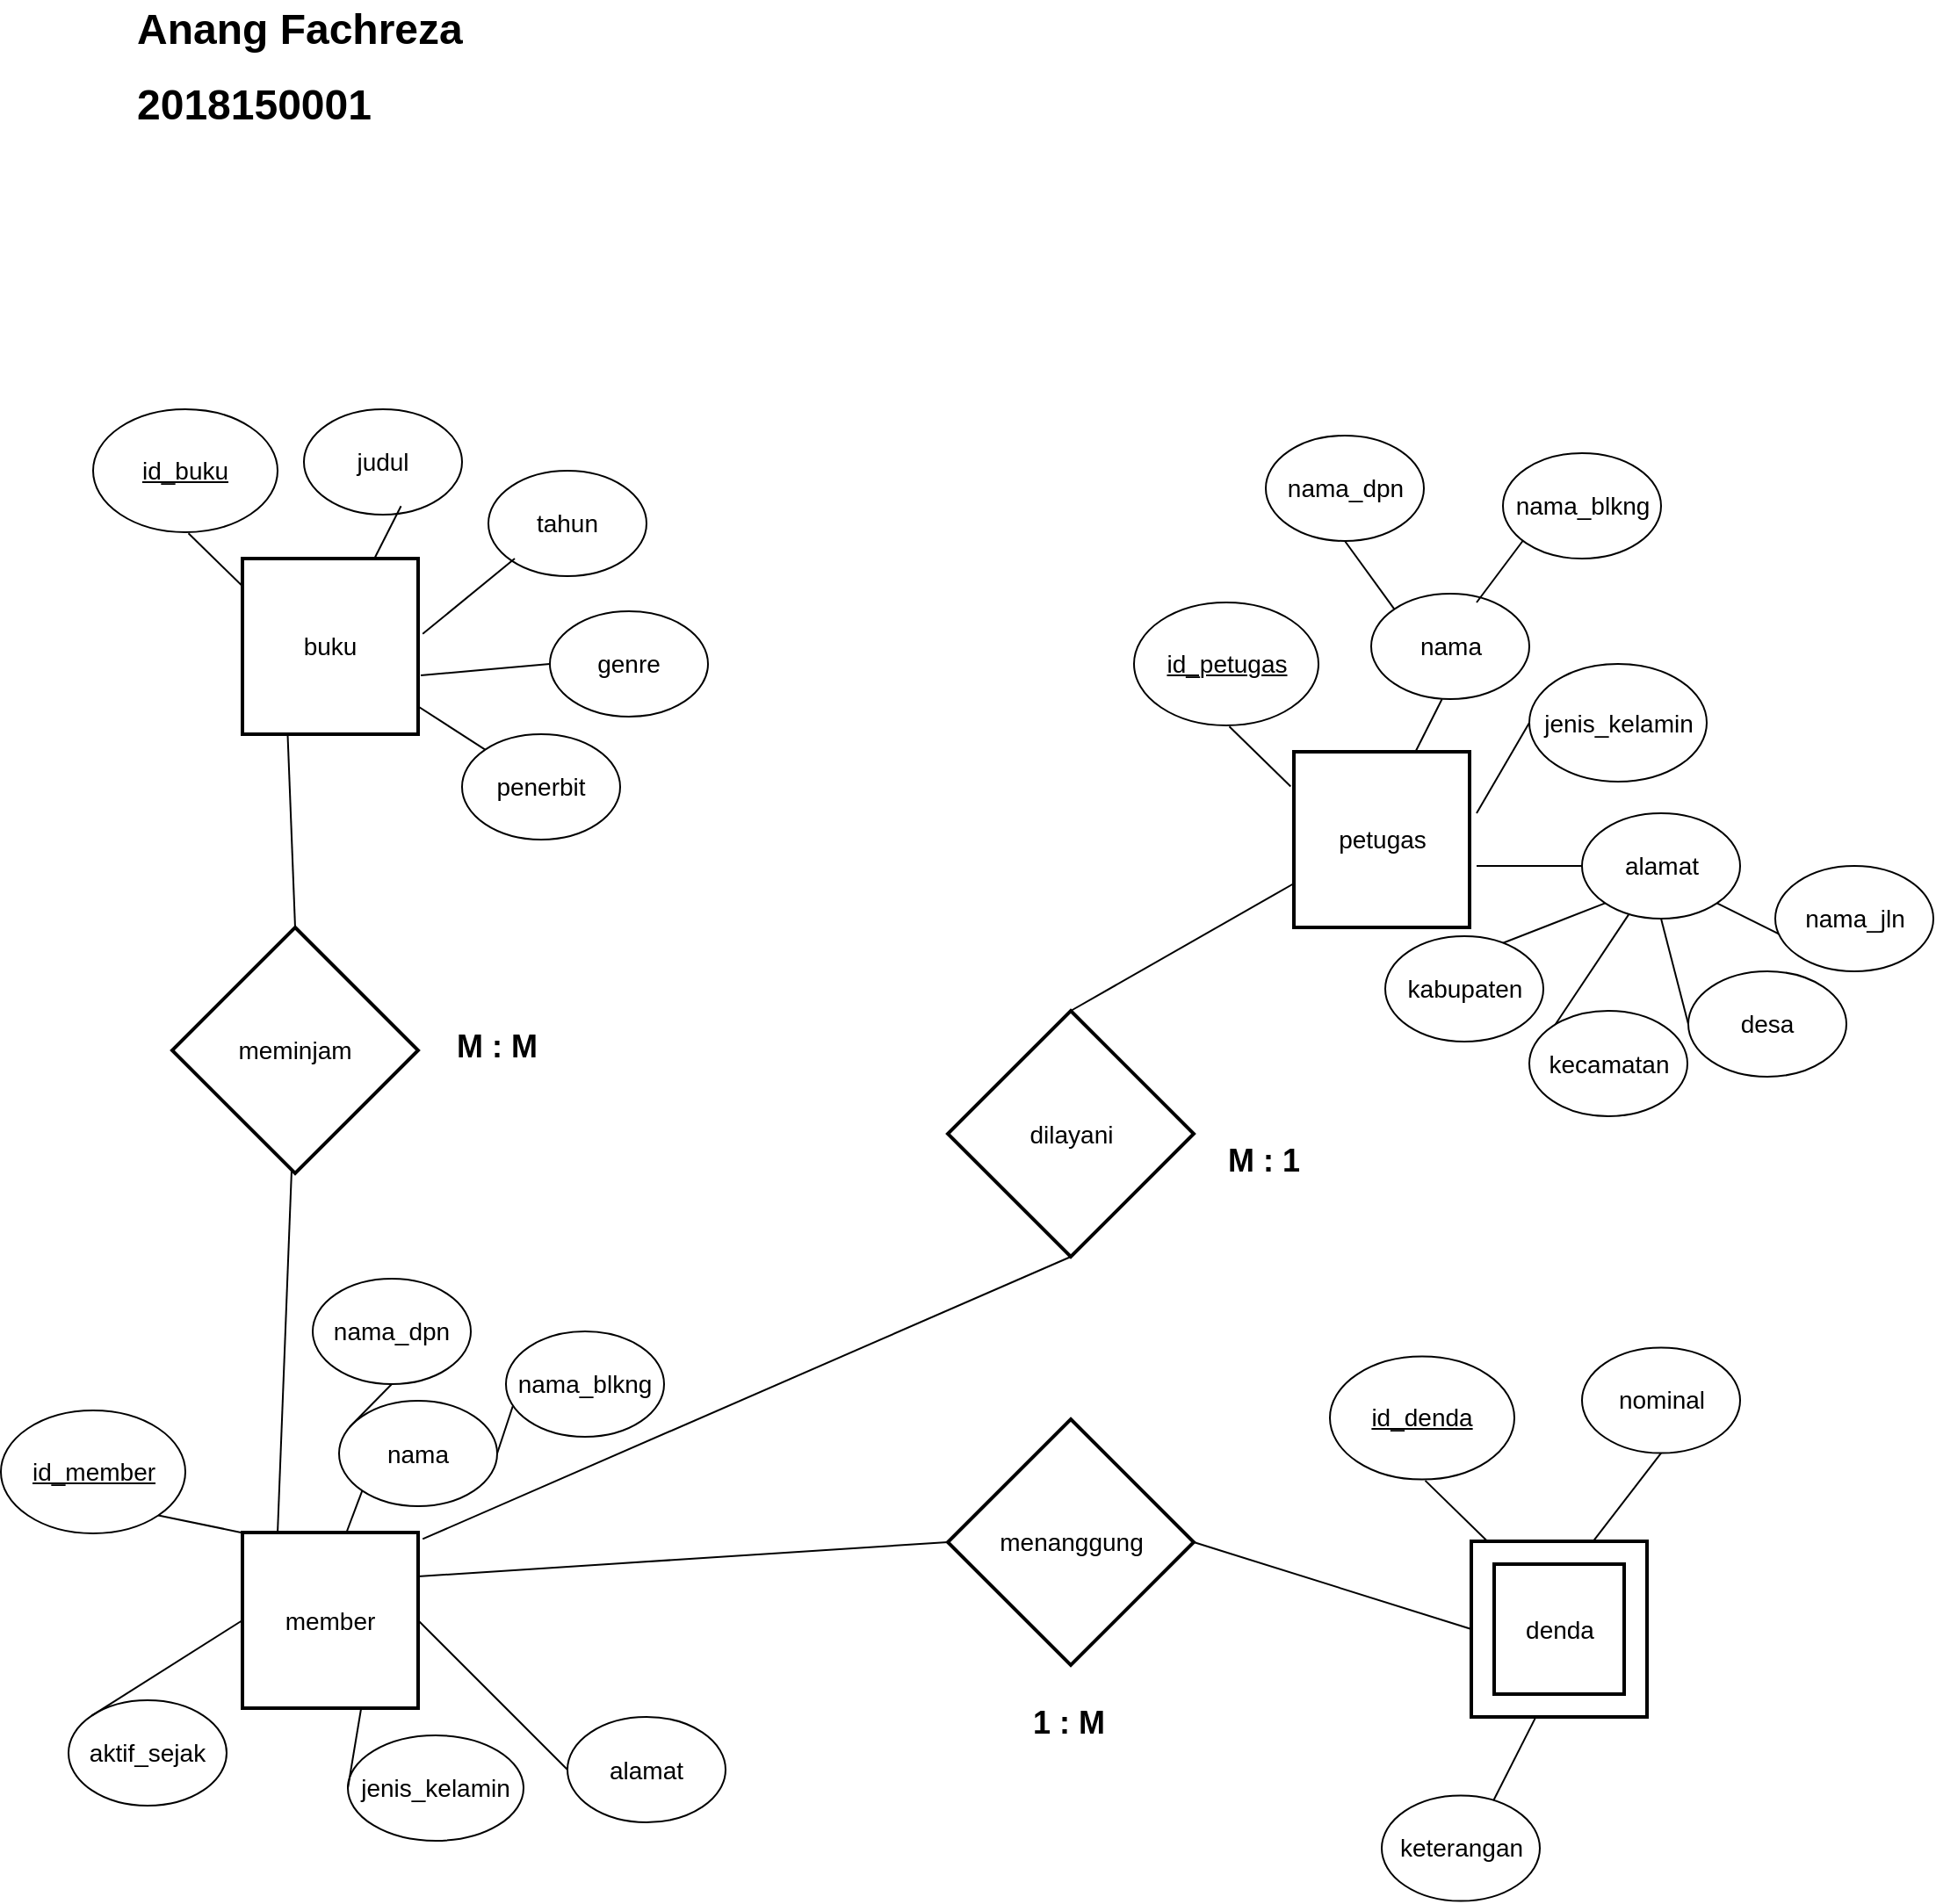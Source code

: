 <mxfile version="12.1.0" type="device" pages="1"><diagram id="pXG_i_53mtczCYsKepgg" name="Page-1"><mxGraphModel dx="2877" dy="960" grid="1" gridSize="10" guides="1" tooltips="1" connect="1" arrows="1" fold="1" page="1" pageScale="1" pageWidth="1169" pageHeight="1654" math="0" shadow="0"><root><mxCell id="0"/><mxCell id="1" parent="0"/><mxCell id="4D65c77FhBo0Ql8nSg3v-2" value="&lt;font style=&quot;font-size: 14px&quot;&gt;&lt;u&gt;id_buku&lt;/u&gt;&lt;/font&gt;" style="ellipse;whiteSpace=wrap;html=1;" parent="1" vertex="1"><mxGeometry x="-1084" y="280" width="105" height="70" as="geometry"/></mxCell><mxCell id="4D65c77FhBo0Ql8nSg3v-3" value="&lt;font style=&quot;font-size: 14px&quot;&gt;judul&lt;/font&gt;" style="ellipse;whiteSpace=wrap;html=1;" parent="1" vertex="1"><mxGeometry x="-964" y="280" width="90" height="60" as="geometry"/></mxCell><mxCell id="4D65c77FhBo0Ql8nSg3v-4" value="&lt;font style=&quot;font-size: 14px&quot;&gt;penerbit&lt;/font&gt;" style="ellipse;whiteSpace=wrap;html=1;" parent="1" vertex="1"><mxGeometry x="-874" y="465" width="90" height="60" as="geometry"/></mxCell><mxCell id="4D65c77FhBo0Ql8nSg3v-5" value="&lt;font style=&quot;font-size: 14px&quot;&gt;genre&lt;/font&gt;" style="ellipse;whiteSpace=wrap;html=1;" parent="1" vertex="1"><mxGeometry x="-824" y="395" width="90" height="60" as="geometry"/></mxCell><mxCell id="4D65c77FhBo0Ql8nSg3v-6" value="&lt;font style=&quot;font-size: 14px&quot;&gt;tahun&lt;/font&gt;" style="ellipse;whiteSpace=wrap;html=1;" parent="1" vertex="1"><mxGeometry x="-859" y="315" width="90" height="60" as="geometry"/></mxCell><mxCell id="4D65c77FhBo0Ql8nSg3v-8" value="" style="endArrow=none;html=1;exitX=0.412;exitY=1.038;exitDx=0;exitDy=0;exitPerimeter=0;entryX=0.118;entryY=-0.054;entryDx=0;entryDy=0;entryPerimeter=0;" parent="1" edge="1"><mxGeometry width="50" height="50" relative="1" as="geometry"><mxPoint x="-1029.74" y="350.66" as="sourcePoint"/><mxPoint x="-994.84" y="384.76" as="targetPoint"/></mxGeometry></mxCell><mxCell id="4D65c77FhBo0Ql8nSg3v-10" value="" style="endArrow=none;html=1;exitX=0.412;exitY=1.038;exitDx=0;exitDy=0;exitPerimeter=0;entryX=0.5;entryY=0;entryDx=0;entryDy=0;" parent="1" edge="1"><mxGeometry width="50" height="50" relative="1" as="geometry"><mxPoint x="-908.74" y="335.16" as="sourcePoint"/><mxPoint x="-934" y="385" as="targetPoint"/></mxGeometry></mxCell><mxCell id="4D65c77FhBo0Ql8nSg3v-13" value="" style="endArrow=none;html=1;entryX=1.026;entryY=0.429;entryDx=0;entryDy=0;entryPerimeter=0;" parent="1" edge="1" target="k8UnHdSc6PxDcUT3EH2U-13"><mxGeometry width="50" height="50" relative="1" as="geometry"><mxPoint x="-844" y="365" as="sourcePoint"/><mxPoint x="-889" y="405" as="targetPoint"/></mxGeometry></mxCell><mxCell id="4D65c77FhBo0Ql8nSg3v-14" value="" style="endArrow=none;html=1;entryX=1.015;entryY=0.665;entryDx=0;entryDy=0;exitX=0;exitY=0.5;exitDx=0;exitDy=0;entryPerimeter=0;" parent="1" source="4D65c77FhBo0Ql8nSg3v-5" edge="1" target="k8UnHdSc6PxDcUT3EH2U-13"><mxGeometry width="50" height="50" relative="1" as="geometry"><mxPoint x="-844" y="395" as="sourcePoint"/><mxPoint x="-889" y="435" as="targetPoint"/></mxGeometry></mxCell><mxCell id="4D65c77FhBo0Ql8nSg3v-15" value="" style="endArrow=none;html=1;exitX=0.882;exitY=1.025;exitDx=0;exitDy=0;exitPerimeter=0;entryX=0;entryY=0;entryDx=0;entryDy=0;" parent="1" target="4D65c77FhBo0Ql8nSg3v-4" edge="1"><mxGeometry width="50" height="50" relative="1" as="geometry"><mxPoint x="-903.16" y="446.5" as="sourcePoint"/><mxPoint x="-864" y="445" as="targetPoint"/></mxGeometry></mxCell><mxCell id="4D65c77FhBo0Ql8nSg3v-18" value="&lt;font style=&quot;font-size: 14px&quot;&gt;&lt;u&gt;id_petugas&lt;/u&gt;&lt;/font&gt;" style="ellipse;whiteSpace=wrap;html=1;" parent="1" vertex="1"><mxGeometry x="-491.5" y="390" width="105" height="70" as="geometry"/></mxCell><mxCell id="4D65c77FhBo0Ql8nSg3v-19" value="&lt;font style=&quot;font-size: 14px&quot;&gt;nama&lt;/font&gt;" style="ellipse;whiteSpace=wrap;html=1;" parent="1" vertex="1"><mxGeometry x="-356.5" y="385" width="90" height="60" as="geometry"/></mxCell><mxCell id="4D65c77FhBo0Ql8nSg3v-20" value="&lt;font style=&quot;font-size: 14px&quot;&gt;jenis_kelamin&lt;/font&gt;" style="ellipse;whiteSpace=wrap;html=1;" parent="1" vertex="1"><mxGeometry x="-266.5" y="425" width="101" height="67" as="geometry"/></mxCell><mxCell id="4D65c77FhBo0Ql8nSg3v-21" value="&lt;font style=&quot;font-size: 14px&quot;&gt;alamat&lt;/font&gt;" style="ellipse;whiteSpace=wrap;html=1;" parent="1" vertex="1"><mxGeometry x="-236.5" y="510" width="90" height="60" as="geometry"/></mxCell><mxCell id="4D65c77FhBo0Ql8nSg3v-22" value="" style="endArrow=none;html=1;exitX=0.412;exitY=1.038;exitDx=0;exitDy=0;exitPerimeter=0;entryX=0.118;entryY=-0.054;entryDx=0;entryDy=0;entryPerimeter=0;" parent="1" edge="1"><mxGeometry width="50" height="50" relative="1" as="geometry"><mxPoint x="-437.24" y="460.66" as="sourcePoint"/><mxPoint x="-402.34" y="494.76" as="targetPoint"/></mxGeometry></mxCell><mxCell id="4D65c77FhBo0Ql8nSg3v-23" value="" style="endArrow=none;html=1;exitX=0.412;exitY=1.038;exitDx=0;exitDy=0;exitPerimeter=0;" parent="1" edge="1"><mxGeometry width="50" height="50" relative="1" as="geometry"><mxPoint x="-316.24" y="445.16" as="sourcePoint"/><mxPoint x="-341.372" y="495" as="targetPoint"/></mxGeometry></mxCell><mxCell id="4D65c77FhBo0Ql8nSg3v-24" value="" style="endArrow=none;html=1;entryX=1;entryY=0.75;entryDx=0;entryDy=0;exitX=0;exitY=0.5;exitDx=0;exitDy=0;" parent="1" source="4D65c77FhBo0Ql8nSg3v-21" edge="1"><mxGeometry width="50" height="50" relative="1" as="geometry"><mxPoint x="-244" y="540" as="sourcePoint"/><mxPoint x="-296.5" y="540" as="targetPoint"/></mxGeometry></mxCell><mxCell id="4D65c77FhBo0Ql8nSg3v-25" value="" style="endArrow=none;html=1;entryX=1;entryY=0.25;entryDx=0;entryDy=0;exitX=0;exitY=0.5;exitDx=0;exitDy=0;" parent="1" source="4D65c77FhBo0Ql8nSg3v-20" edge="1"><mxGeometry width="50" height="50" relative="1" as="geometry"><mxPoint x="-251.5" y="505" as="sourcePoint"/><mxPoint x="-296.5" y="510" as="targetPoint"/></mxGeometry></mxCell><mxCell id="4D65c77FhBo0Ql8nSg3v-27" value="" style="endArrow=none;html=1;" parent="1" edge="1"><mxGeometry width="50" height="50" relative="1" as="geometry"><mxPoint x="-296.5" y="390" as="sourcePoint"/><mxPoint x="-266.5" y="350" as="targetPoint"/></mxGeometry></mxCell><mxCell id="4D65c77FhBo0Ql8nSg3v-28" value="&lt;font style=&quot;font-size: 14px&quot;&gt;nama_blkng&lt;/font&gt;" style="ellipse;whiteSpace=wrap;html=1;" parent="1" vertex="1"><mxGeometry x="-281.5" y="305" width="90" height="60" as="geometry"/></mxCell><mxCell id="4D65c77FhBo0Ql8nSg3v-29" value="" style="endArrow=none;html=1;entryX=0.5;entryY=1;entryDx=0;entryDy=0;exitX=0;exitY=0;exitDx=0;exitDy=0;" parent="1" source="4D65c77FhBo0Ql8nSg3v-19" target="4D65c77FhBo0Ql8nSg3v-30" edge="1"><mxGeometry width="50" height="50" relative="1" as="geometry"><mxPoint x="-351.5" y="385" as="sourcePoint"/><mxPoint x="-326.5" y="355" as="targetPoint"/></mxGeometry></mxCell><mxCell id="4D65c77FhBo0Ql8nSg3v-30" value="&lt;font style=&quot;font-size: 14px&quot;&gt;nama_dpn&lt;/font&gt;" style="ellipse;whiteSpace=wrap;html=1;" parent="1" vertex="1"><mxGeometry x="-416.5" y="295" width="90" height="60" as="geometry"/></mxCell><mxCell id="4D65c77FhBo0Ql8nSg3v-32" value="&lt;font style=&quot;font-size: 14px&quot;&gt;&lt;u&gt;id_denda&lt;/u&gt;&lt;/font&gt;" style="ellipse;whiteSpace=wrap;html=1;" parent="1" vertex="1"><mxGeometry x="-380" y="819.286" width="105" height="70" as="geometry"/></mxCell><mxCell id="4D65c77FhBo0Ql8nSg3v-33" value="&lt;font style=&quot;font-size: 14px&quot;&gt;nominal&lt;/font&gt;" style="ellipse;whiteSpace=wrap;html=1;" parent="1" vertex="1"><mxGeometry x="-236.5" y="814.286" width="90" height="60" as="geometry"/></mxCell><mxCell id="4D65c77FhBo0Ql8nSg3v-37" value="" style="endArrow=none;html=1;exitX=0.412;exitY=1.038;exitDx=0;exitDy=0;exitPerimeter=0;entryX=0.118;entryY=-0.054;entryDx=0;entryDy=0;entryPerimeter=0;" parent="1" edge="1"><mxGeometry width="50" height="50" relative="1" as="geometry"><mxPoint x="-325.74" y="889.946" as="sourcePoint"/><mxPoint x="-290.84" y="924.046" as="targetPoint"/></mxGeometry></mxCell><mxCell id="4D65c77FhBo0Ql8nSg3v-38" value="" style="endArrow=none;html=1;exitX=0.5;exitY=1;exitDx=0;exitDy=0;entryX=0.5;entryY=0;entryDx=0;entryDy=0;" parent="1" edge="1" source="4D65c77FhBo0Ql8nSg3v-33"><mxGeometry width="50" height="50" relative="1" as="geometry"><mxPoint x="-204.74" y="874.446" as="sourcePoint"/><mxPoint x="-230" y="924.286" as="targetPoint"/></mxGeometry></mxCell><mxCell id="4D65c77FhBo0Ql8nSg3v-44" value="&lt;font style=&quot;font-size: 14px&quot;&gt;&lt;u&gt;id_member&lt;/u&gt;&lt;/font&gt;" style="ellipse;whiteSpace=wrap;html=1;" parent="1" vertex="1"><mxGeometry x="-1136.5" y="850" width="105" height="70" as="geometry"/></mxCell><mxCell id="4D65c77FhBo0Ql8nSg3v-45" value="&lt;span style=&quot;font-size: 14px&quot;&gt;nama&lt;/span&gt;" style="ellipse;whiteSpace=wrap;html=1;" parent="1" vertex="1"><mxGeometry x="-944" y="844.5" width="90" height="60" as="geometry"/></mxCell><mxCell id="4D65c77FhBo0Ql8nSg3v-46" value="&lt;span style=&quot;font-size: 14px&quot;&gt;aktif_sejak&lt;/span&gt;" style="ellipse;whiteSpace=wrap;html=1;" parent="1" vertex="1"><mxGeometry x="-1098" y="1015" width="90" height="60" as="geometry"/></mxCell><mxCell id="4D65c77FhBo0Ql8nSg3v-47" value="&lt;font style=&quot;font-size: 14px&quot;&gt;jenis_kelamin&lt;/font&gt;" style="ellipse;whiteSpace=wrap;html=1;" parent="1" vertex="1"><mxGeometry x="-939" y="1035" width="100" height="60" as="geometry"/></mxCell><mxCell id="4D65c77FhBo0Ql8nSg3v-48" value="&lt;font style=&quot;font-size: 14px&quot;&gt;alamat&lt;/font&gt;" style="ellipse;whiteSpace=wrap;html=1;" parent="1" vertex="1"><mxGeometry x="-814" y="1024.5" width="90" height="60" as="geometry"/></mxCell><mxCell id="4D65c77FhBo0Ql8nSg3v-49" value="" style="endArrow=none;html=1;exitX=1;exitY=1;exitDx=0;exitDy=0;entryX=0.003;entryY=0.002;entryDx=0;entryDy=0;entryPerimeter=0;" parent="1" source="4D65c77FhBo0Ql8nSg3v-44" edge="1" target="k8UnHdSc6PxDcUT3EH2U-9"><mxGeometry width="50" height="50" relative="1" as="geometry"><mxPoint x="-1029.74" y="880.16" as="sourcePoint"/><mxPoint x="-995" y="920" as="targetPoint"/></mxGeometry></mxCell><mxCell id="4D65c77FhBo0Ql8nSg3v-50" value="" style="endArrow=none;html=1;exitX=0;exitY=1;exitDx=0;exitDy=0;" parent="1" source="4D65c77FhBo0Ql8nSg3v-45" edge="1"><mxGeometry width="50" height="50" relative="1" as="geometry"><mxPoint x="-914" y="885" as="sourcePoint"/><mxPoint x="-940" y="920" as="targetPoint"/></mxGeometry></mxCell><mxCell id="4D65c77FhBo0Ql8nSg3v-51" value="" style="endArrow=none;html=1;entryX=1;entryY=0.5;entryDx=0;entryDy=0;exitX=0;exitY=0.5;exitDx=0;exitDy=0;" parent="1" source="4D65c77FhBo0Ql8nSg3v-48" edge="1" target="k8UnHdSc6PxDcUT3EH2U-9"><mxGeometry width="50" height="50" relative="1" as="geometry"><mxPoint x="-844" y="904.5" as="sourcePoint"/><mxPoint x="-889" y="944.5" as="targetPoint"/></mxGeometry></mxCell><mxCell id="4D65c77FhBo0Ql8nSg3v-52" value="" style="endArrow=none;html=1;exitX=0;exitY=0.5;exitDx=0;exitDy=0;" parent="1" source="4D65c77FhBo0Ql8nSg3v-47" edge="1"><mxGeometry width="50" height="50" relative="1" as="geometry"><mxPoint x="-844" y="924.5" as="sourcePoint"/><mxPoint x="-924" y="975" as="targetPoint"/></mxGeometry></mxCell><mxCell id="4D65c77FhBo0Ql8nSg3v-53" value="" style="endArrow=none;html=1;entryX=0;entryY=0;entryDx=0;entryDy=0;exitX=0;exitY=0.5;exitDx=0;exitDy=0;" parent="1" target="4D65c77FhBo0Ql8nSg3v-46" edge="1" source="k8UnHdSc6PxDcUT3EH2U-9"><mxGeometry width="50" height="50" relative="1" as="geometry"><mxPoint x="-1004" y="976" as="sourcePoint"/><mxPoint x="-864" y="974.5" as="targetPoint"/></mxGeometry></mxCell><mxCell id="4D65c77FhBo0Ql8nSg3v-54" value="" style="endArrow=none;html=1;entryX=0;entryY=0.5;entryDx=0;entryDy=0;exitX=0.5;exitY=1;exitDx=0;exitDy=0;" parent="1" source="4D65c77FhBo0Ql8nSg3v-21" target="4D65c77FhBo0Ql8nSg3v-55" edge="1"><mxGeometry width="50" height="50" relative="1" as="geometry"><mxPoint x="-250.5" y="580" as="sourcePoint"/><mxPoint x="-336" y="645" as="targetPoint"/></mxGeometry></mxCell><mxCell id="4D65c77FhBo0Ql8nSg3v-55" value="&lt;font style=&quot;font-size: 14px&quot;&gt;desa&lt;/font&gt;" style="ellipse;whiteSpace=wrap;html=1;" parent="1" vertex="1"><mxGeometry x="-176" y="600" width="90" height="60" as="geometry"/></mxCell><mxCell id="4D65c77FhBo0Ql8nSg3v-56" value="" style="endArrow=none;html=1;entryX=0.5;entryY=1;entryDx=0;entryDy=0;exitX=1;exitY=1;exitDx=0;exitDy=0;" parent="1" source="4D65c77FhBo0Ql8nSg3v-21" target="4D65c77FhBo0Ql8nSg3v-57" edge="1"><mxGeometry width="50" height="50" relative="1" as="geometry"><mxPoint x="-396" y="665.5" as="sourcePoint"/><mxPoint x="-441" y="636" as="targetPoint"/></mxGeometry></mxCell><mxCell id="4D65c77FhBo0Ql8nSg3v-57" value="&lt;font style=&quot;font-size: 14px&quot;&gt;nama_jln&lt;/font&gt;" style="ellipse;whiteSpace=wrap;html=1;" parent="1" vertex="1"><mxGeometry x="-126.5" y="540" width="90" height="60" as="geometry"/></mxCell><mxCell id="4D65c77FhBo0Ql8nSg3v-60" value="" style="endArrow=none;html=1;entryX=0;entryY=0.5;entryDx=0;entryDy=0;" parent="1" source="4D65c77FhBo0Ql8nSg3v-21" target="4D65c77FhBo0Ql8nSg3v-61" edge="1"><mxGeometry width="50" height="50" relative="1" as="geometry"><mxPoint x="-376" y="709.5" as="sourcePoint"/><mxPoint x="-381" y="705" as="targetPoint"/></mxGeometry></mxCell><mxCell id="4D65c77FhBo0Ql8nSg3v-61" value="&lt;font style=&quot;font-size: 14px&quot;&gt;kecamatan&lt;/font&gt;" style="ellipse;whiteSpace=wrap;html=1;" parent="1" vertex="1"><mxGeometry x="-266.5" y="622.5" width="90" height="60" as="geometry"/></mxCell><mxCell id="4D65c77FhBo0Ql8nSg3v-62" value="" style="endArrow=none;html=1;entryX=0;entryY=0.5;entryDx=0;entryDy=0;exitX=0;exitY=1;exitDx=0;exitDy=0;" parent="1" source="4D65c77FhBo0Ql8nSg3v-21" target="4D65c77FhBo0Ql8nSg3v-63" edge="1"><mxGeometry width="50" height="50" relative="1" as="geometry"><mxPoint x="-396" y="725.5" as="sourcePoint"/><mxPoint x="-316" y="780" as="targetPoint"/></mxGeometry></mxCell><mxCell id="4D65c77FhBo0Ql8nSg3v-63" value="&lt;font style=&quot;font-size: 14px&quot;&gt;kabupaten&lt;/font&gt;" style="ellipse;whiteSpace=wrap;html=1;" parent="1" vertex="1"><mxGeometry x="-348.5" y="580" width="90" height="60" as="geometry"/></mxCell><mxCell id="4D65c77FhBo0Ql8nSg3v-64" value="" style="endArrow=none;html=1;entryX=0.043;entryY=0.71;entryDx=0;entryDy=0;entryPerimeter=0;exitX=1;exitY=0.5;exitDx=0;exitDy=0;" parent="1" source="4D65c77FhBo0Ql8nSg3v-45" target="4D65c77FhBo0Ql8nSg3v-65" edge="1"><mxGeometry width="50" height="50" relative="1" as="geometry"><mxPoint x="-824" y="875" as="sourcePoint"/><mxPoint x="-794" y="835" as="targetPoint"/></mxGeometry></mxCell><mxCell id="4D65c77FhBo0Ql8nSg3v-65" value="&lt;font style=&quot;font-size: 14px&quot;&gt;nama_blkng&lt;/font&gt;" style="ellipse;whiteSpace=wrap;html=1;" parent="1" vertex="1"><mxGeometry x="-849" y="805" width="90" height="60" as="geometry"/></mxCell><mxCell id="4D65c77FhBo0Ql8nSg3v-66" value="" style="endArrow=none;html=1;entryX=0.5;entryY=1;entryDx=0;entryDy=0;exitX=0.066;exitY=0.25;exitDx=0;exitDy=0;exitPerimeter=0;" parent="1" source="4D65c77FhBo0Ql8nSg3v-45" target="4D65c77FhBo0Ql8nSg3v-67" edge="1"><mxGeometry width="50" height="50" relative="1" as="geometry"><mxPoint x="-958.064" y="828.618" as="sourcePoint"/><mxPoint x="-941.5" y="790" as="targetPoint"/></mxGeometry></mxCell><mxCell id="4D65c77FhBo0Ql8nSg3v-67" value="&lt;font style=&quot;font-size: 14px&quot;&gt;nama_dpn&lt;/font&gt;" style="ellipse;whiteSpace=wrap;html=1;" parent="1" vertex="1"><mxGeometry x="-959" y="775" width="90" height="60" as="geometry"/></mxCell><mxCell id="4D65c77FhBo0Ql8nSg3v-70" value="" style="endArrow=none;html=1;exitX=0.5;exitY=0;exitDx=0;exitDy=0;" parent="1" source="k8UnHdSc6PxDcUT3EH2U-12" edge="1"><mxGeometry width="50" height="50" relative="1" as="geometry"><mxPoint x="-971" y="570" as="sourcePoint"/><mxPoint x="-974" y="446" as="targetPoint"/></mxGeometry></mxCell><mxCell id="4D65c77FhBo0Ql8nSg3v-72" value="" style="endArrow=none;html=1;entryX=0.5;entryY=1;entryDx=0;entryDy=0;" parent="1" edge="1"><mxGeometry width="50" height="50" relative="1" as="geometry"><mxPoint x="-979" y="920" as="sourcePoint"/><mxPoint x="-971" y="713" as="targetPoint"/></mxGeometry></mxCell><mxCell id="4D65c77FhBo0Ql8nSg3v-74" value="" style="endArrow=none;html=1;entryX=0;entryY=0.75;entryDx=0;entryDy=0;exitX=0.5;exitY=0;exitDx=0;exitDy=0;" parent="1" target="k8UnHdSc6PxDcUT3EH2U-11" edge="1"><mxGeometry width="50" height="50" relative="1" as="geometry"><mxPoint x="-527.5" y="622.5" as="sourcePoint"/><mxPoint x="-417.34" y="554.7" as="targetPoint"/></mxGeometry></mxCell><mxCell id="4D65c77FhBo0Ql8nSg3v-75" value="" style="endArrow=none;html=1;entryX=0.5;entryY=1;entryDx=0;entryDy=0;exitX=1.026;exitY=0.037;exitDx=0;exitDy=0;exitPerimeter=0;" parent="1" target="k8UnHdSc6PxDcUT3EH2U-10" edge="1" source="k8UnHdSc6PxDcUT3EH2U-9"><mxGeometry width="50" height="50" relative="1" as="geometry"><mxPoint x="-884" y="925" as="sourcePoint"/><mxPoint x="-527.5" y="776.5" as="targetPoint"/></mxGeometry></mxCell><mxCell id="4D65c77FhBo0Ql8nSg3v-77" value="" style="endArrow=none;html=1;exitX=1;exitY=0.25;exitDx=0;exitDy=0;entryX=0;entryY=0.5;entryDx=0;entryDy=0;" parent="1" source="k8UnHdSc6PxDcUT3EH2U-9" target="k8UnHdSc6PxDcUT3EH2U-6" edge="1"><mxGeometry width="50" height="50" relative="1" as="geometry"><mxPoint x="-889" y="929.5" as="sourcePoint"/><mxPoint x="-602.5" y="927" as="targetPoint"/></mxGeometry></mxCell><mxCell id="4D65c77FhBo0Ql8nSg3v-80" value="" style="endArrow=none;html=1;entryX=0;entryY=0.5;entryDx=0;entryDy=0;exitX=1;exitY=0.5;exitDx=0;exitDy=0;" parent="1" source="k8UnHdSc6PxDcUT3EH2U-6" target="k8UnHdSc6PxDcUT3EH2U-3" edge="1"><mxGeometry width="50" height="50" relative="1" as="geometry"><mxPoint x="-452.5" y="927" as="sourcePoint"/><mxPoint x="-221" y="984.786" as="targetPoint"/></mxGeometry></mxCell><mxCell id="4D65c77FhBo0Ql8nSg3v-82" value="&lt;b&gt;&lt;font style=&quot;font-size: 18px&quot;&gt;M : M&lt;/font&gt;&lt;/b&gt;" style="text;html=1;resizable=0;points=[];autosize=1;align=left;verticalAlign=top;spacingTop=-4;" parent="1" vertex="1"><mxGeometry x="-879" y="630" width="60" height="20" as="geometry"/></mxCell><mxCell id="4D65c77FhBo0Ql8nSg3v-84" value="&lt;b&gt;&lt;font style=&quot;font-size: 18px&quot;&gt;M : 1&lt;/font&gt;&lt;/b&gt;" style="text;html=1;resizable=0;points=[];autosize=1;align=left;verticalAlign=top;spacingTop=-4;" parent="1" vertex="1"><mxGeometry x="-440" y="695" width="60" height="20" as="geometry"/></mxCell><mxCell id="4D65c77FhBo0Ql8nSg3v-85" value="&lt;b&gt;&lt;font style=&quot;font-size: 18px&quot;&gt;1 : M&lt;/font&gt;&lt;/b&gt;" style="text;html=1;resizable=0;points=[];autosize=1;align=left;verticalAlign=top;spacingTop=-4;" parent="1" vertex="1"><mxGeometry x="-551.5" y="1015" width="60" height="20" as="geometry"/></mxCell><mxCell id="4D65c77FhBo0Ql8nSg3v-86" value="&lt;b&gt;&lt;font style=&quot;font-size: 24px&quot;&gt;Anang Fachreza&lt;/font&gt;&lt;/b&gt;" style="text;html=1;resizable=0;points=[];autosize=1;align=left;verticalAlign=top;spacingTop=-4;" parent="1" vertex="1"><mxGeometry x="-1061" y="47" width="200" height="20" as="geometry"/></mxCell><mxCell id="4D65c77FhBo0Ql8nSg3v-87" value="&lt;b&gt;&lt;font style=&quot;font-size: 24px&quot;&gt;2018150001&lt;/font&gt;&lt;/b&gt;" style="text;html=1;resizable=0;points=[];autosize=1;align=left;verticalAlign=top;spacingTop=-4;" parent="1" vertex="1"><mxGeometry x="-1061" y="90" width="150" height="20" as="geometry"/></mxCell><mxCell id="k8UnHdSc6PxDcUT3EH2U-3" value="denda" style="shape=ext;strokeWidth=2;margin=10;double=1;whiteSpace=wrap;html=1;align=center;fontSize=14;" vertex="1" parent="1"><mxGeometry x="-299.5" y="924.5" width="100" height="100" as="geometry"/></mxCell><mxCell id="k8UnHdSc6PxDcUT3EH2U-4" value="" style="endArrow=none;html=1;exitX=0.412;exitY=1.038;exitDx=0;exitDy=0;exitPerimeter=0;entryX=0.5;entryY=0;entryDx=0;entryDy=0;" edge="1" parent="1"><mxGeometry width="50" height="50" relative="1" as="geometry"><mxPoint x="-262.74" y="1024.446" as="sourcePoint"/><mxPoint x="-288" y="1074.286" as="targetPoint"/></mxGeometry></mxCell><mxCell id="k8UnHdSc6PxDcUT3EH2U-5" value="&lt;font style=&quot;font-size: 14px&quot;&gt;keterangan&lt;/font&gt;" style="ellipse;whiteSpace=wrap;html=1;" vertex="1" parent="1"><mxGeometry x="-350.5" y="1069.286" width="90" height="60" as="geometry"/></mxCell><mxCell id="k8UnHdSc6PxDcUT3EH2U-6" value="menanggung" style="shape=rhombus;strokeWidth=2;fontSize=17;perimeter=rhombusPerimeter;whiteSpace=wrap;html=1;align=center;fontSize=14;" vertex="1" parent="1"><mxGeometry x="-597.5" y="855" width="140" height="140" as="geometry"/></mxCell><mxCell id="k8UnHdSc6PxDcUT3EH2U-9" value="member" style="strokeWidth=2;whiteSpace=wrap;html=1;align=center;fontSize=14;" vertex="1" parent="1"><mxGeometry x="-999" y="919.5" width="100" height="100" as="geometry"/></mxCell><mxCell id="k8UnHdSc6PxDcUT3EH2U-10" value="dilayani" style="shape=rhombus;strokeWidth=2;fontSize=17;perimeter=rhombusPerimeter;whiteSpace=wrap;html=1;align=center;fontSize=14;" vertex="1" parent="1"><mxGeometry x="-597.5" y="622.5" width="140" height="140" as="geometry"/></mxCell><mxCell id="k8UnHdSc6PxDcUT3EH2U-11" value="petugas" style="strokeWidth=2;whiteSpace=wrap;html=1;align=center;fontSize=14;" vertex="1" parent="1"><mxGeometry x="-400.5" y="475" width="100" height="100" as="geometry"/></mxCell><mxCell id="k8UnHdSc6PxDcUT3EH2U-12" value="meminjam" style="shape=rhombus;strokeWidth=2;fontSize=17;perimeter=rhombusPerimeter;whiteSpace=wrap;html=1;align=center;fontSize=14;" vertex="1" parent="1"><mxGeometry x="-1039" y="575" width="140" height="140" as="geometry"/></mxCell><mxCell id="k8UnHdSc6PxDcUT3EH2U-13" value="buku" style="strokeWidth=2;whiteSpace=wrap;html=1;align=center;fontSize=14;" vertex="1" parent="1"><mxGeometry x="-999" y="365" width="100" height="100" as="geometry"/></mxCell></root></mxGraphModel></diagram></mxfile>